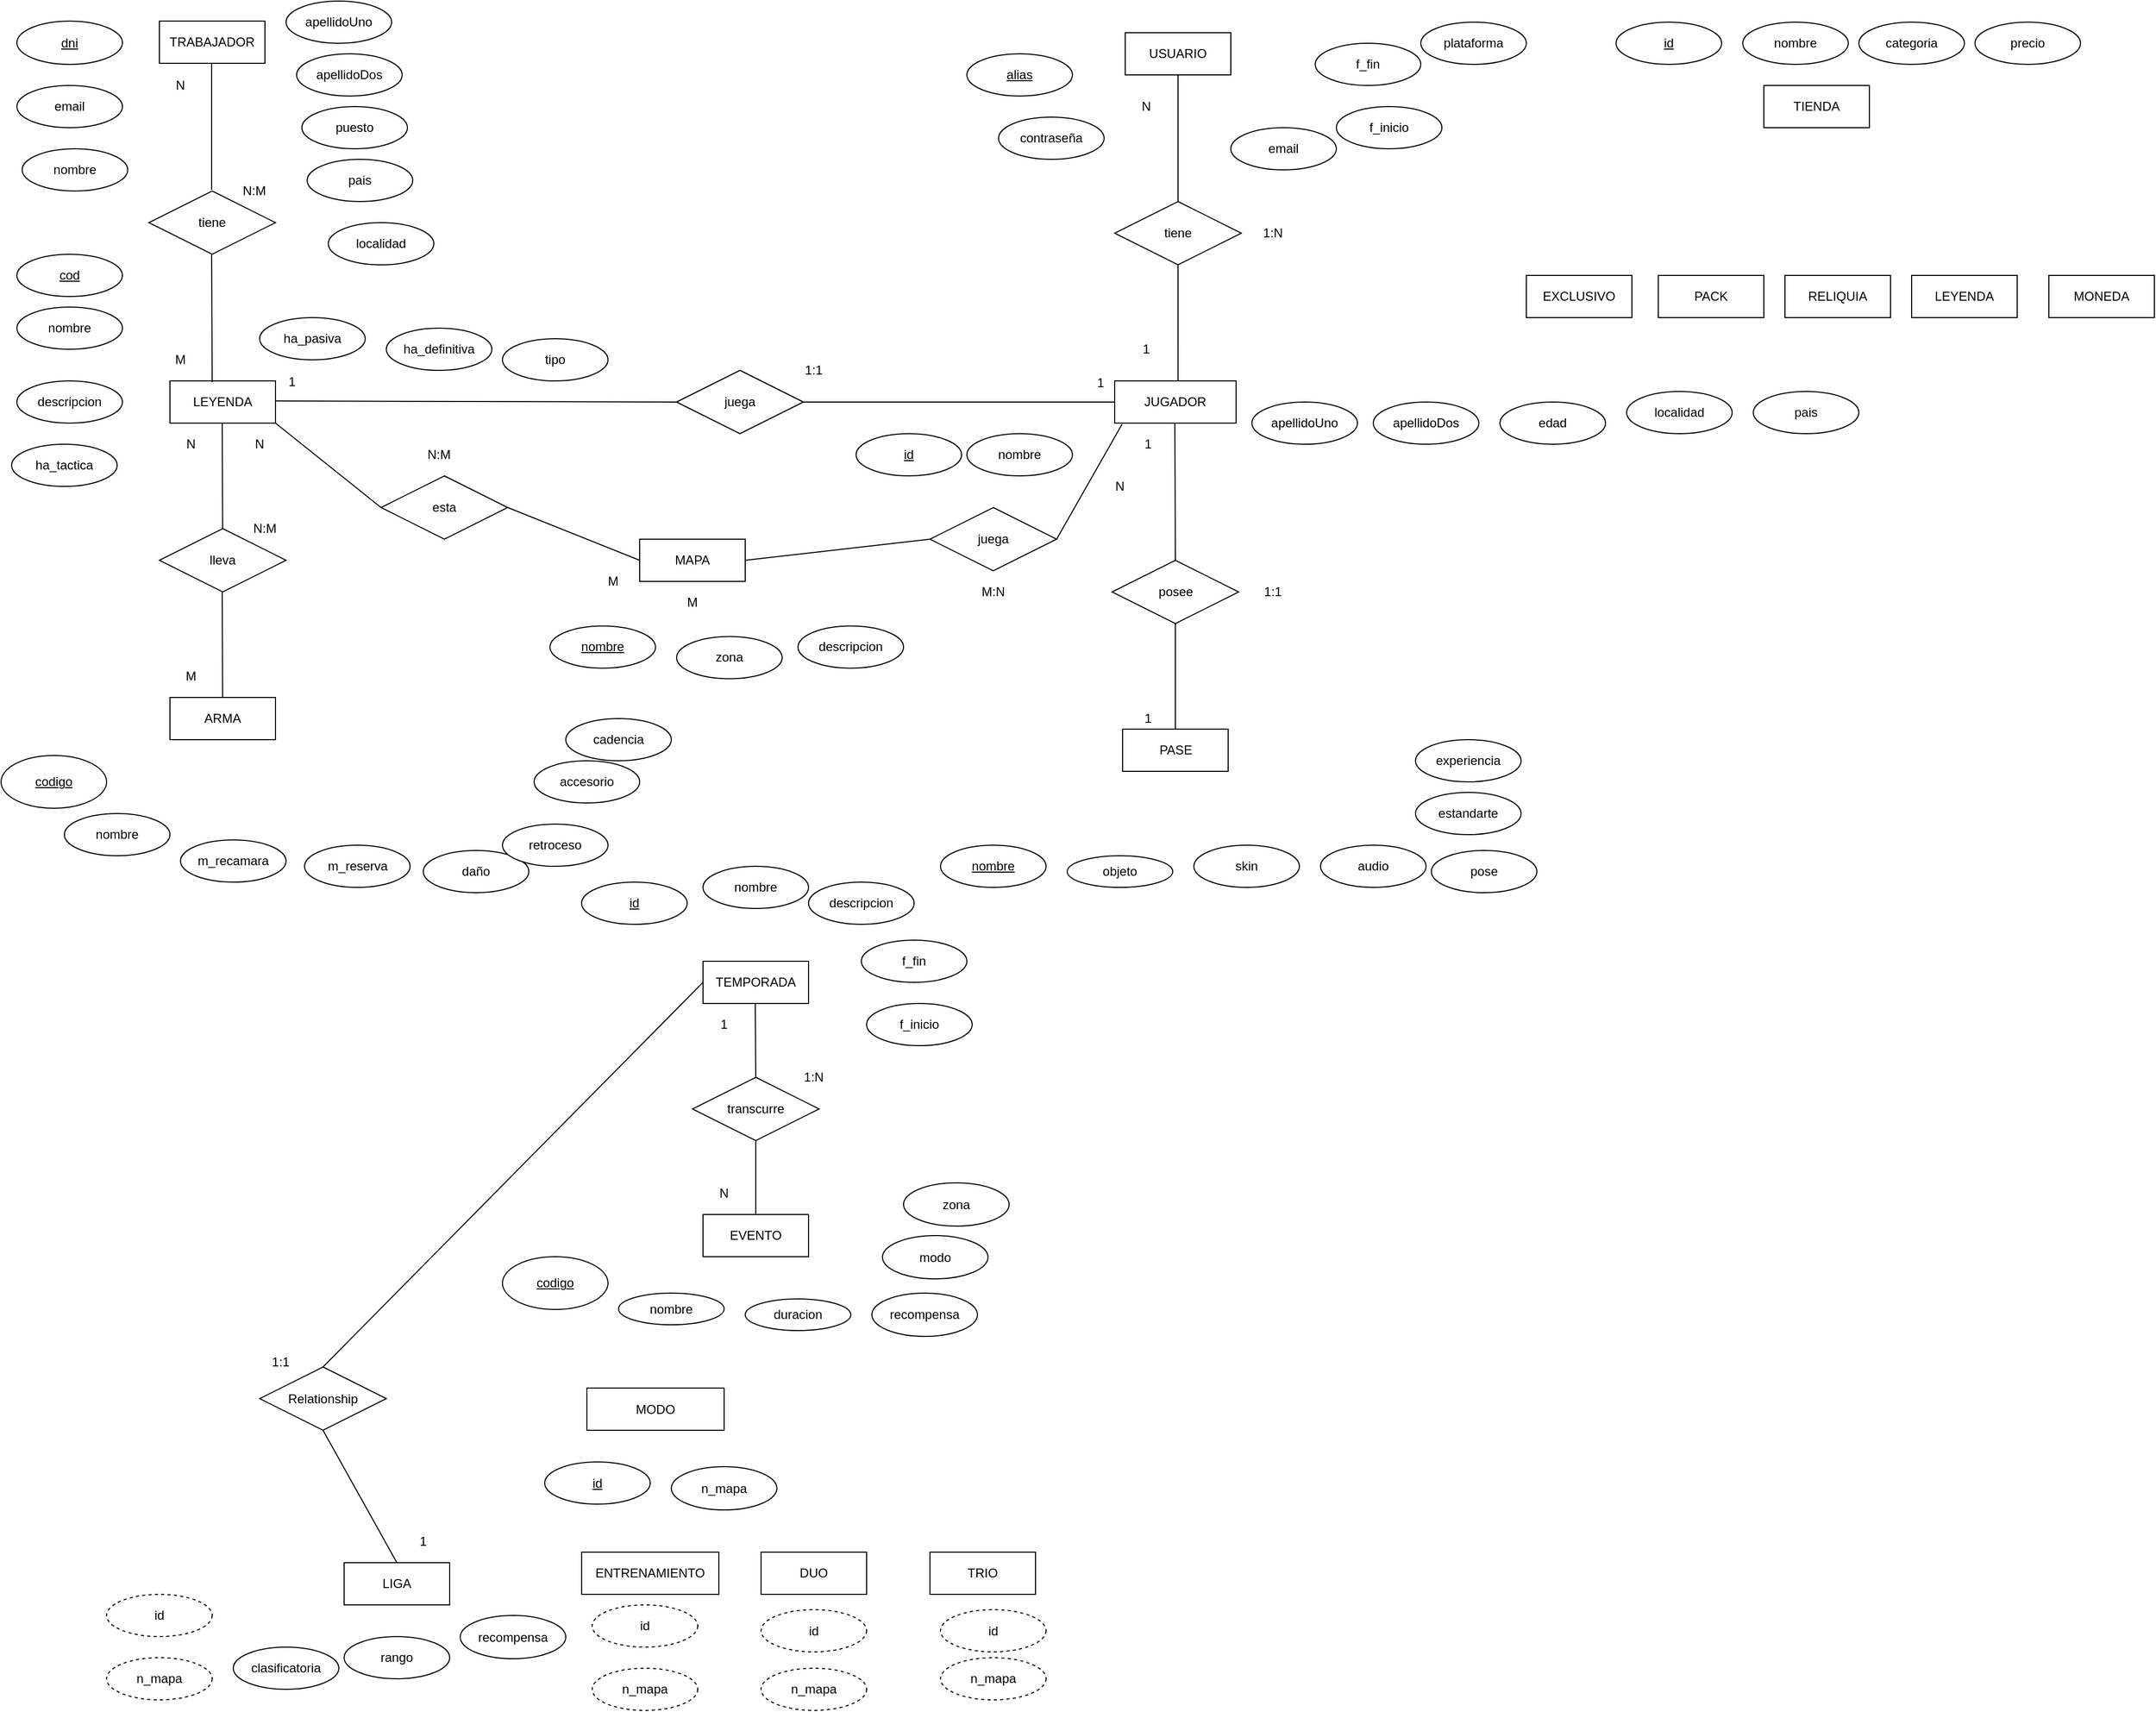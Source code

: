 <mxfile version="13.5.3" type="device"><diagram id="OpJ9rPGcbIPehEQFeCrA" name="Page-1"><mxGraphModel dx="868" dy="451" grid="1" gridSize="10" guides="1" tooltips="1" connect="1" arrows="1" fold="1" page="1" pageScale="1" pageWidth="2339" pageHeight="3300" math="0" shadow="0"><root><mxCell id="0"/><mxCell id="1" parent="0"/><mxCell id="3ivWLIvAnxg_gIfKYhiR-1" value="USUARIO" style="whiteSpace=wrap;html=1;align=center;" parent="1" vertex="1"><mxGeometry x="1085" y="40" width="100" height="40" as="geometry"/></mxCell><mxCell id="3ivWLIvAnxg_gIfKYhiR-7" value="TRABAJADOR" style="whiteSpace=wrap;html=1;align=center;" parent="1" vertex="1"><mxGeometry x="170" y="29" width="100" height="40" as="geometry"/></mxCell><mxCell id="3ivWLIvAnxg_gIfKYhiR-8" value="LEYENDA" style="whiteSpace=wrap;html=1;align=center;" parent="1" vertex="1"><mxGeometry x="180" y="370" width="100" height="40" as="geometry"/></mxCell><mxCell id="3ivWLIvAnxg_gIfKYhiR-9" value="MAPA" style="whiteSpace=wrap;html=1;align=center;" parent="1" vertex="1"><mxGeometry x="625" y="520" width="100" height="40" as="geometry"/></mxCell><mxCell id="3ivWLIvAnxg_gIfKYhiR-10" value="TEMPORADA" style="whiteSpace=wrap;html=1;align=center;" parent="1" vertex="1"><mxGeometry x="685" y="920" width="100" height="40" as="geometry"/></mxCell><mxCell id="3ivWLIvAnxg_gIfKYhiR-11" value="PASE" style="whiteSpace=wrap;html=1;align=center;" parent="1" vertex="1"><mxGeometry x="1082.5" y="700" width="100" height="40" as="geometry"/></mxCell><mxCell id="3ivWLIvAnxg_gIfKYhiR-12" value="LIGA" style="whiteSpace=wrap;html=1;align=center;" parent="1" vertex="1"><mxGeometry x="345" y="1490" width="100" height="40" as="geometry"/></mxCell><mxCell id="3ivWLIvAnxg_gIfKYhiR-13" value="ARMA" style="whiteSpace=wrap;html=1;align=center;" parent="1" vertex="1"><mxGeometry x="180" y="670" width="100" height="40" as="geometry"/></mxCell><mxCell id="3ivWLIvAnxg_gIfKYhiR-16" value="DUO" style="whiteSpace=wrap;html=1;align=center;" parent="1" vertex="1"><mxGeometry x="740" y="1480" width="100" height="40" as="geometry"/></mxCell><mxCell id="3ivWLIvAnxg_gIfKYhiR-17" value="TRIO" style="whiteSpace=wrap;html=1;align=center;" parent="1" vertex="1"><mxGeometry x="900" y="1480" width="100" height="40" as="geometry"/></mxCell><mxCell id="3ivWLIvAnxg_gIfKYhiR-18" value="ENTRENAMIENTO" style="whiteSpace=wrap;html=1;align=center;" parent="1" vertex="1"><mxGeometry x="570" y="1480" width="130" height="40" as="geometry"/></mxCell><mxCell id="3ivWLIvAnxg_gIfKYhiR-19" value="EVENTO" style="whiteSpace=wrap;html=1;align=center;" parent="1" vertex="1"><mxGeometry x="685" y="1160" width="100" height="40" as="geometry"/></mxCell><mxCell id="3ivWLIvAnxg_gIfKYhiR-22" value="apellidoUno" style="ellipse;whiteSpace=wrap;html=1;align=center;" parent="1" vertex="1"><mxGeometry x="1205" y="390" width="100" height="40" as="geometry"/></mxCell><mxCell id="3ivWLIvAnxg_gIfKYhiR-23" value="apellidoDos" style="ellipse;whiteSpace=wrap;html=1;align=center;" parent="1" vertex="1"><mxGeometry x="1320" y="390" width="100" height="40" as="geometry"/></mxCell><mxCell id="3ivWLIvAnxg_gIfKYhiR-24" value="nombre" style="ellipse;whiteSpace=wrap;html=1;align=center;" parent="1" vertex="1"><mxGeometry x="935" y="420" width="100" height="40" as="geometry"/></mxCell><mxCell id="3ivWLIvAnxg_gIfKYhiR-25" value="email" style="ellipse;whiteSpace=wrap;html=1;align=center;" parent="1" vertex="1"><mxGeometry x="1185" y="130" width="100" height="40" as="geometry"/></mxCell><mxCell id="3ivWLIvAnxg_gIfKYhiR-26" value="f_inicio" style="ellipse;whiteSpace=wrap;html=1;align=center;" parent="1" vertex="1"><mxGeometry x="1285" y="110" width="100" height="40" as="geometry"/></mxCell><mxCell id="3ivWLIvAnxg_gIfKYhiR-28" value="f_fin" style="ellipse;whiteSpace=wrap;html=1;align=center;" parent="1" vertex="1"><mxGeometry x="1265" y="50" width="100" height="40" as="geometry"/></mxCell><mxCell id="3ivWLIvAnxg_gIfKYhiR-29" value="contraseña" style="ellipse;whiteSpace=wrap;html=1;align=center;" parent="1" vertex="1"><mxGeometry x="965" y="120" width="100" height="40" as="geometry"/></mxCell><mxCell id="3ivWLIvAnxg_gIfKYhiR-31" value="JUGADOR" style="whiteSpace=wrap;html=1;align=center;" parent="1" vertex="1"><mxGeometry x="1075" y="370" width="115" height="40" as="geometry"/></mxCell><mxCell id="3ivWLIvAnxg_gIfKYhiR-32" value="plataforma" style="ellipse;whiteSpace=wrap;html=1;align=center;" parent="1" vertex="1"><mxGeometry x="1365" y="30" width="100" height="40" as="geometry"/></mxCell><mxCell id="3ivWLIvAnxg_gIfKYhiR-33" value="edad" style="ellipse;whiteSpace=wrap;html=1;align=center;" parent="1" vertex="1"><mxGeometry x="1440" y="390" width="100" height="40" as="geometry"/></mxCell><mxCell id="3ivWLIvAnxg_gIfKYhiR-36" value="id" style="ellipse;whiteSpace=wrap;html=1;align=center;fontStyle=4;" parent="1" vertex="1"><mxGeometry x="830" y="420" width="100" height="40" as="geometry"/></mxCell><mxCell id="3ivWLIvAnxg_gIfKYhiR-37" value="alias" style="ellipse;whiteSpace=wrap;html=1;align=center;fontStyle=4;" parent="1" vertex="1"><mxGeometry x="935" y="60" width="100" height="40" as="geometry"/></mxCell><mxCell id="3ivWLIvAnxg_gIfKYhiR-39" value="dni" style="ellipse;whiteSpace=wrap;html=1;align=center;fontStyle=4;" parent="1" vertex="1"><mxGeometry x="35" y="29" width="100" height="41" as="geometry"/></mxCell><mxCell id="3ivWLIvAnxg_gIfKYhiR-40" value="apellidoUno" style="ellipse;whiteSpace=wrap;html=1;align=center;" parent="1" vertex="1"><mxGeometry x="290" y="10" width="100" height="40" as="geometry"/></mxCell><mxCell id="3ivWLIvAnxg_gIfKYhiR-41" value="apellidoDos" style="ellipse;whiteSpace=wrap;html=1;align=center;" parent="1" vertex="1"><mxGeometry x="300" y="60" width="100" height="40" as="geometry"/></mxCell><mxCell id="3ivWLIvAnxg_gIfKYhiR-42" value="nombre" style="ellipse;whiteSpace=wrap;html=1;align=center;" parent="1" vertex="1"><mxGeometry x="40" y="150" width="100" height="40" as="geometry"/></mxCell><mxCell id="3ivWLIvAnxg_gIfKYhiR-44" value="email" style="ellipse;whiteSpace=wrap;html=1;align=center;" parent="1" vertex="1"><mxGeometry x="35" y="90" width="100" height="40" as="geometry"/></mxCell><mxCell id="3ivWLIvAnxg_gIfKYhiR-45" value="puesto" style="ellipse;whiteSpace=wrap;html=1;align=center;" parent="1" vertex="1"><mxGeometry x="305" y="110" width="100" height="40" as="geometry"/></mxCell><mxCell id="3ivWLIvAnxg_gIfKYhiR-46" value="pais" style="ellipse;whiteSpace=wrap;html=1;align=center;" parent="1" vertex="1"><mxGeometry x="310" y="160" width="100" height="40" as="geometry"/></mxCell><mxCell id="3ivWLIvAnxg_gIfKYhiR-47" value="localidad" style="ellipse;whiteSpace=wrap;html=1;align=center;" parent="1" vertex="1"><mxGeometry x="330" y="220" width="100" height="40" as="geometry"/></mxCell><mxCell id="3ivWLIvAnxg_gIfKYhiR-48" value="pais" style="ellipse;whiteSpace=wrap;html=1;align=center;" parent="1" vertex="1"><mxGeometry x="1680" y="380" width="100" height="40" as="geometry"/></mxCell><mxCell id="3ivWLIvAnxg_gIfKYhiR-49" value="localidad" style="ellipse;whiteSpace=wrap;html=1;align=center;" parent="1" vertex="1"><mxGeometry x="1560" y="380" width="100" height="40" as="geometry"/></mxCell><mxCell id="3ivWLIvAnxg_gIfKYhiR-50" value="nombre" style="ellipse;whiteSpace=wrap;html=1;align=center;" parent="1" vertex="1"><mxGeometry x="35" y="300" width="100" height="40" as="geometry"/></mxCell><mxCell id="3ivWLIvAnxg_gIfKYhiR-51" value="descripcion" style="ellipse;whiteSpace=wrap;html=1;align=center;" parent="1" vertex="1"><mxGeometry x="35" y="370" width="100" height="40" as="geometry"/></mxCell><mxCell id="3ivWLIvAnxg_gIfKYhiR-54" value="cod" style="ellipse;whiteSpace=wrap;html=1;align=center;fontStyle=4;" parent="1" vertex="1"><mxGeometry x="35" y="250" width="100" height="40" as="geometry"/></mxCell><mxCell id="3ivWLIvAnxg_gIfKYhiR-55" value="ha_tactica" style="ellipse;whiteSpace=wrap;html=1;align=center;" parent="1" vertex="1"><mxGeometry x="30" y="430" width="100" height="40" as="geometry"/></mxCell><mxCell id="3ivWLIvAnxg_gIfKYhiR-56" value="ha_pasiva" style="ellipse;whiteSpace=wrap;html=1;align=center;" parent="1" vertex="1"><mxGeometry x="265" y="310" width="100" height="40" as="geometry"/></mxCell><mxCell id="3ivWLIvAnxg_gIfKYhiR-57" value="ha_definitiva" style="ellipse;whiteSpace=wrap;html=1;align=center;" parent="1" vertex="1"><mxGeometry x="385" y="320" width="100" height="40" as="geometry"/></mxCell><mxCell id="3ivWLIvAnxg_gIfKYhiR-58" value="tipo" style="ellipse;whiteSpace=wrap;html=1;align=center;" parent="1" vertex="1"><mxGeometry x="495" y="330" width="100" height="40" as="geometry"/></mxCell><mxCell id="3ivWLIvAnxg_gIfKYhiR-59" value="id" style="ellipse;whiteSpace=wrap;html=1;align=center;fontStyle=4;" parent="1" vertex="1"><mxGeometry x="570" y="845" width="100" height="40" as="geometry"/></mxCell><mxCell id="3ivWLIvAnxg_gIfKYhiR-60" value="nombre" style="ellipse;whiteSpace=wrap;html=1;align=center;" parent="1" vertex="1"><mxGeometry x="685" y="830" width="100" height="40" as="geometry"/></mxCell><mxCell id="3ivWLIvAnxg_gIfKYhiR-61" value="f_inicio" style="ellipse;whiteSpace=wrap;html=1;align=center;" parent="1" vertex="1"><mxGeometry x="840" y="960" width="100" height="40" as="geometry"/></mxCell><mxCell id="3ivWLIvAnxg_gIfKYhiR-62" value="f_fin" style="ellipse;whiteSpace=wrap;html=1;align=center;" parent="1" vertex="1"><mxGeometry x="835" y="900" width="100" height="40" as="geometry"/></mxCell><mxCell id="3ivWLIvAnxg_gIfKYhiR-64" value="descripcion" style="ellipse;whiteSpace=wrap;html=1;align=center;" parent="1" vertex="1"><mxGeometry x="785" y="845" width="100" height="40" as="geometry"/></mxCell><mxCell id="3ivWLIvAnxg_gIfKYhiR-66" value="zona" style="ellipse;whiteSpace=wrap;html=1;align=center;" parent="1" vertex="1"><mxGeometry x="660" y="612.25" width="100" height="40" as="geometry"/></mxCell><mxCell id="3ivWLIvAnxg_gIfKYhiR-67" value="descripcion" style="ellipse;whiteSpace=wrap;html=1;align=center;" parent="1" vertex="1"><mxGeometry x="775" y="602.25" width="100" height="40" as="geometry"/></mxCell><mxCell id="3ivWLIvAnxg_gIfKYhiR-68" value="nombre" style="ellipse;whiteSpace=wrap;html=1;align=center;fontStyle=4;" parent="1" vertex="1"><mxGeometry x="540" y="602.25" width="100" height="40" as="geometry"/></mxCell><mxCell id="PjXVe1Uv_4ituTJSpdPU-1" value="nombre" style="ellipse;whiteSpace=wrap;html=1;align=center;fontStyle=4;" parent="1" vertex="1"><mxGeometry x="910" y="810" width="100" height="40" as="geometry"/></mxCell><mxCell id="PjXVe1Uv_4ituTJSpdPU-2" value="objeto" style="ellipse;whiteSpace=wrap;html=1;align=center;" parent="1" vertex="1"><mxGeometry x="1030" y="820" width="100" height="30" as="geometry"/></mxCell><mxCell id="PjXVe1Uv_4ituTJSpdPU-3" value="skin" style="ellipse;whiteSpace=wrap;html=1;align=center;" parent="1" vertex="1"><mxGeometry x="1150" y="810" width="100" height="40" as="geometry"/></mxCell><mxCell id="PjXVe1Uv_4ituTJSpdPU-4" value="audio" style="ellipse;whiteSpace=wrap;html=1;align=center;" parent="1" vertex="1"><mxGeometry x="1270" y="810" width="100" height="40" as="geometry"/></mxCell><mxCell id="PjXVe1Uv_4ituTJSpdPU-5" value="pose" style="ellipse;whiteSpace=wrap;html=1;align=center;" parent="1" vertex="1"><mxGeometry x="1375" y="815" width="100" height="40" as="geometry"/></mxCell><mxCell id="PjXVe1Uv_4ituTJSpdPU-6" value="estandarte" style="ellipse;whiteSpace=wrap;html=1;align=center;" parent="1" vertex="1"><mxGeometry x="1360" y="760" width="100" height="40" as="geometry"/></mxCell><mxCell id="PjXVe1Uv_4ituTJSpdPU-7" value="experiencia" style="ellipse;whiteSpace=wrap;html=1;align=center;" parent="1" vertex="1"><mxGeometry x="1360" y="710" width="100" height="40" as="geometry"/></mxCell><mxCell id="PjXVe1Uv_4ituTJSpdPU-9" value="rango" style="ellipse;whiteSpace=wrap;html=1;align=center;" parent="1" vertex="1"><mxGeometry x="345" y="1560" width="100" height="40" as="geometry"/></mxCell><mxCell id="PjXVe1Uv_4ituTJSpdPU-14" value="recompensa" style="ellipse;whiteSpace=wrap;html=1;align=center;" parent="1" vertex="1"><mxGeometry x="455" y="1540" width="100" height="41" as="geometry"/></mxCell><mxCell id="PjXVe1Uv_4ituTJSpdPU-21" value="nombre" style="ellipse;whiteSpace=wrap;html=1;align=center;" parent="1" vertex="1"><mxGeometry x="80" y="780" width="100" height="40" as="geometry"/></mxCell><mxCell id="PjXVe1Uv_4ituTJSpdPU-22" value="m_recamara" style="ellipse;whiteSpace=wrap;html=1;align=center;" parent="1" vertex="1"><mxGeometry x="190" y="805" width="100" height="40" as="geometry"/></mxCell><mxCell id="PjXVe1Uv_4ituTJSpdPU-23" value="m_reserva" style="ellipse;whiteSpace=wrap;html=1;align=center;" parent="1" vertex="1"><mxGeometry x="307.5" y="810" width="100" height="40" as="geometry"/></mxCell><mxCell id="PjXVe1Uv_4ituTJSpdPU-24" value="daño" style="ellipse;whiteSpace=wrap;html=1;align=center;" parent="1" vertex="1"><mxGeometry x="420" y="815" width="100" height="40" as="geometry"/></mxCell><mxCell id="PjXVe1Uv_4ituTJSpdPU-25" value="retroceso" style="ellipse;whiteSpace=wrap;html=1;align=center;" parent="1" vertex="1"><mxGeometry x="495" y="790" width="100" height="40" as="geometry"/></mxCell><mxCell id="PjXVe1Uv_4ituTJSpdPU-26" value="accesorio" style="ellipse;whiteSpace=wrap;html=1;align=center;" parent="1" vertex="1"><mxGeometry x="525" y="730" width="100" height="40" as="geometry"/></mxCell><mxCell id="PjXVe1Uv_4ituTJSpdPU-27" value="codigo" style="ellipse;whiteSpace=wrap;html=1;align=center;fontStyle=4;" parent="1" vertex="1"><mxGeometry x="20" y="725" width="100" height="50" as="geometry"/></mxCell><mxCell id="PjXVe1Uv_4ituTJSpdPU-28" value="cadencia" style="ellipse;whiteSpace=wrap;html=1;align=center;" parent="1" vertex="1"><mxGeometry x="555" y="690" width="100" height="40" as="geometry"/></mxCell><mxCell id="PjXVe1Uv_4ituTJSpdPU-29" value="duracion" style="ellipse;whiteSpace=wrap;html=1;align=center;" parent="1" vertex="1"><mxGeometry x="725" y="1240" width="100" height="30" as="geometry"/></mxCell><mxCell id="PjXVe1Uv_4ituTJSpdPU-31" value="nombre" style="ellipse;whiteSpace=wrap;html=1;align=center;" parent="1" vertex="1"><mxGeometry x="605" y="1234.5" width="100" height="30" as="geometry"/></mxCell><mxCell id="PjXVe1Uv_4ituTJSpdPU-32" value="recompensa" style="ellipse;whiteSpace=wrap;html=1;align=center;" parent="1" vertex="1"><mxGeometry x="845" y="1234.5" width="100" height="41" as="geometry"/></mxCell><mxCell id="PjXVe1Uv_4ituTJSpdPU-33" value="modo" style="ellipse;whiteSpace=wrap;html=1;align=center;" parent="1" vertex="1"><mxGeometry x="855" y="1180" width="100" height="41" as="geometry"/></mxCell><mxCell id="PjXVe1Uv_4ituTJSpdPU-34" value="zona" style="ellipse;whiteSpace=wrap;html=1;align=center;" parent="1" vertex="1"><mxGeometry x="875" y="1130" width="100" height="41" as="geometry"/></mxCell><mxCell id="PjXVe1Uv_4ituTJSpdPU-35" value="codigo" style="ellipse;whiteSpace=wrap;html=1;align=center;fontStyle=4;" parent="1" vertex="1"><mxGeometry x="495" y="1200" width="100" height="50" as="geometry"/></mxCell><mxCell id="PjXVe1Uv_4ituTJSpdPU-36" value="n_mapa" style="ellipse;whiteSpace=wrap;html=1;align=center;" parent="1" vertex="1"><mxGeometry x="655" y="1399" width="100" height="41" as="geometry"/></mxCell><mxCell id="PjXVe1Uv_4ituTJSpdPU-40" value="MODO" style="whiteSpace=wrap;html=1;align=center;" parent="1" vertex="1"><mxGeometry x="575" y="1324.5" width="130" height="40" as="geometry"/></mxCell><mxCell id="PjXVe1Uv_4ituTJSpdPU-42" value="id" style="ellipse;whiteSpace=wrap;html=1;align=center;fontStyle=4;" parent="1" vertex="1"><mxGeometry x="535" y="1394.5" width="100" height="40" as="geometry"/></mxCell><mxCell id="PjXVe1Uv_4ituTJSpdPU-43" value="n_mapa" style="ellipse;whiteSpace=wrap;html=1;align=center;dashed=1;" parent="1" vertex="1"><mxGeometry x="580" y="1590" width="100" height="40" as="geometry"/></mxCell><mxCell id="PjXVe1Uv_4ituTJSpdPU-44" value="n_mapa" style="ellipse;whiteSpace=wrap;html=1;align=center;dashed=1;" parent="1" vertex="1"><mxGeometry x="910" y="1580" width="100" height="40" as="geometry"/></mxCell><mxCell id="PjXVe1Uv_4ituTJSpdPU-45" value="n_mapa" style="ellipse;whiteSpace=wrap;html=1;align=center;dashed=1;" parent="1" vertex="1"><mxGeometry x="740" y="1590" width="100" height="40" as="geometry"/></mxCell><mxCell id="PjXVe1Uv_4ituTJSpdPU-46" value="tiene" style="shape=rhombus;perimeter=rhombusPerimeter;whiteSpace=wrap;html=1;align=center;" parent="1" vertex="1"><mxGeometry x="1075" y="200" width="120" height="60" as="geometry"/></mxCell><mxCell id="PjXVe1Uv_4ituTJSpdPU-51" value="" style="endArrow=none;html=1;rounded=0;entryX=0.5;entryY=1;entryDx=0;entryDy=0;exitX=0.5;exitY=0;exitDx=0;exitDy=0;" parent="1" source="PjXVe1Uv_4ituTJSpdPU-46" target="3ivWLIvAnxg_gIfKYhiR-1" edge="1"><mxGeometry relative="1" as="geometry"><mxPoint x="965" y="240" as="sourcePoint"/><mxPoint x="1125" y="240" as="targetPoint"/></mxGeometry></mxCell><mxCell id="PjXVe1Uv_4ituTJSpdPU-53" value="N" style="text;html=1;strokeColor=none;fillColor=none;align=center;verticalAlign=middle;whiteSpace=wrap;rounded=0;" parent="1" vertex="1"><mxGeometry x="1085" y="100" width="40" height="20" as="geometry"/></mxCell><mxCell id="PjXVe1Uv_4ituTJSpdPU-55" value="1" style="text;html=1;strokeColor=none;fillColor=none;align=center;verticalAlign=middle;whiteSpace=wrap;rounded=0;" parent="1" vertex="1"><mxGeometry x="1085" y="330" width="40" height="20" as="geometry"/></mxCell><mxCell id="PjXVe1Uv_4ituTJSpdPU-57" value="" style="endArrow=none;html=1;rounded=0;entryX=0.5;entryY=1;entryDx=0;entryDy=0;exitX=0.522;exitY=0;exitDx=0;exitDy=0;exitPerimeter=0;" parent="1" source="3ivWLIvAnxg_gIfKYhiR-31" edge="1"><mxGeometry relative="1" as="geometry"><mxPoint x="1135" y="360" as="sourcePoint"/><mxPoint x="1135" y="260" as="targetPoint"/></mxGeometry></mxCell><mxCell id="PjXVe1Uv_4ituTJSpdPU-58" value="1:N" style="text;html=1;strokeColor=none;fillColor=none;align=center;verticalAlign=middle;whiteSpace=wrap;rounded=0;" parent="1" vertex="1"><mxGeometry x="1205" y="220" width="40" height="20" as="geometry"/></mxCell><mxCell id="PjXVe1Uv_4ituTJSpdPU-60" value="juega" style="shape=rhombus;perimeter=rhombusPerimeter;whiteSpace=wrap;html=1;align=center;" parent="1" vertex="1"><mxGeometry x="660" y="360" width="120" height="60" as="geometry"/></mxCell><mxCell id="PjXVe1Uv_4ituTJSpdPU-61" value="1:1" style="text;html=1;strokeColor=none;fillColor=none;align=center;verticalAlign=middle;whiteSpace=wrap;rounded=0;" parent="1" vertex="1"><mxGeometry x="770" y="350" width="40" height="20" as="geometry"/></mxCell><mxCell id="PjXVe1Uv_4ituTJSpdPU-62" value="" style="endArrow=none;html=1;rounded=0;entryX=0;entryY=0.5;entryDx=0;entryDy=0;exitX=1;exitY=0.5;exitDx=0;exitDy=0;" parent="1" source="PjXVe1Uv_4ituTJSpdPU-60" target="3ivWLIvAnxg_gIfKYhiR-31" edge="1"><mxGeometry relative="1" as="geometry"><mxPoint x="780" y="379.5" as="sourcePoint"/><mxPoint x="940" y="379.5" as="targetPoint"/></mxGeometry></mxCell><mxCell id="PjXVe1Uv_4ituTJSpdPU-63" value="1" style="resizable=0;html=1;align=right;verticalAlign=bottom;" parent="PjXVe1Uv_4ituTJSpdPU-62" connectable="0" vertex="1"><mxGeometry x="1" relative="1" as="geometry"><mxPoint x="-10" y="-10" as="offset"/></mxGeometry></mxCell><mxCell id="PjXVe1Uv_4ituTJSpdPU-64" value="" style="endArrow=none;html=1;rounded=0;entryX=0;entryY=0.5;entryDx=0;entryDy=0;" parent="1" target="PjXVe1Uv_4ituTJSpdPU-60" edge="1"><mxGeometry relative="1" as="geometry"><mxPoint x="280" y="389" as="sourcePoint"/><mxPoint x="585" y="389.5" as="targetPoint"/></mxGeometry></mxCell><mxCell id="PjXVe1Uv_4ituTJSpdPU-65" value="1" style="resizable=0;html=1;align=right;verticalAlign=bottom;" parent="PjXVe1Uv_4ituTJSpdPU-64" connectable="0" vertex="1"><mxGeometry x="1" relative="1" as="geometry"><mxPoint x="-360" y="-10" as="offset"/></mxGeometry></mxCell><mxCell id="PjXVe1Uv_4ituTJSpdPU-67" value="juega" style="shape=rhombus;perimeter=rhombusPerimeter;whiteSpace=wrap;html=1;align=center;" parent="1" vertex="1"><mxGeometry x="660" y="360" width="120" height="60" as="geometry"/></mxCell><mxCell id="PjXVe1Uv_4ituTJSpdPU-69" value="" style="endArrow=none;html=1;rounded=0;entryX=0.5;entryY=1;entryDx=0;entryDy=0;exitX=0.4;exitY=0.025;exitDx=0;exitDy=0;exitPerimeter=0;" parent="1" source="3ivWLIvAnxg_gIfKYhiR-8" edge="1"><mxGeometry relative="1" as="geometry"><mxPoint x="220" y="340" as="sourcePoint"/><mxPoint x="219.5" y="250" as="targetPoint"/></mxGeometry></mxCell><mxCell id="PjXVe1Uv_4ituTJSpdPU-70" value="" style="endArrow=none;html=1;rounded=0;entryX=0.5;entryY=1;entryDx=0;entryDy=0;exitX=0.5;exitY=0;exitDx=0;exitDy=0;" parent="1" edge="1"><mxGeometry relative="1" as="geometry"><mxPoint x="219.5" y="189" as="sourcePoint"/><mxPoint x="219.5" y="69" as="targetPoint"/></mxGeometry></mxCell><mxCell id="PjXVe1Uv_4ituTJSpdPU-72" value="tiene" style="shape=rhombus;perimeter=rhombusPerimeter;whiteSpace=wrap;html=1;align=center;" parent="1" vertex="1"><mxGeometry x="160" y="190" width="120" height="60" as="geometry"/></mxCell><mxCell id="PjXVe1Uv_4ituTJSpdPU-73" value="N:M" style="text;html=1;strokeColor=none;fillColor=none;align=center;verticalAlign=middle;whiteSpace=wrap;rounded=0;" parent="1" vertex="1"><mxGeometry x="240" y="180" width="40" height="20" as="geometry"/></mxCell><mxCell id="PjXVe1Uv_4ituTJSpdPU-74" value="N" style="text;html=1;strokeColor=none;fillColor=none;align=center;verticalAlign=middle;whiteSpace=wrap;rounded=0;" parent="1" vertex="1"><mxGeometry x="170" y="80" width="40" height="20" as="geometry"/></mxCell><mxCell id="PjXVe1Uv_4ituTJSpdPU-75" value="M" style="text;html=1;strokeColor=none;fillColor=none;align=center;verticalAlign=middle;whiteSpace=wrap;rounded=0;" parent="1" vertex="1"><mxGeometry x="170" y="340" width="40" height="20" as="geometry"/></mxCell><mxCell id="PjXVe1Uv_4ituTJSpdPU-79" value="id" style="ellipse;whiteSpace=wrap;html=1;align=center;dashed=1;" parent="1" vertex="1"><mxGeometry x="580" y="1530" width="100" height="40" as="geometry"/></mxCell><mxCell id="PjXVe1Uv_4ituTJSpdPU-80" value="id" style="ellipse;whiteSpace=wrap;html=1;align=center;dashed=1;" parent="1" vertex="1"><mxGeometry x="740" y="1534.5" width="100" height="40" as="geometry"/></mxCell><mxCell id="PjXVe1Uv_4ituTJSpdPU-81" value="id" style="ellipse;whiteSpace=wrap;html=1;align=center;dashed=1;" parent="1" vertex="1"><mxGeometry x="910" y="1534.5" width="100" height="40" as="geometry"/></mxCell><mxCell id="PjXVe1Uv_4ituTJSpdPU-82" value="posee" style="shape=rhombus;perimeter=rhombusPerimeter;whiteSpace=wrap;html=1;align=center;" parent="1" vertex="1"><mxGeometry x="1072.5" y="540" width="120" height="60" as="geometry"/></mxCell><mxCell id="PjXVe1Uv_4ituTJSpdPU-83" value="" style="endArrow=none;html=1;rounded=0;exitX=0.5;exitY=0;exitDx=0;exitDy=0;entryX=0.5;entryY=1;entryDx=0;entryDy=0;" parent="1" source="3ivWLIvAnxg_gIfKYhiR-11" target="PjXVe1Uv_4ituTJSpdPU-82" edge="1"><mxGeometry relative="1" as="geometry"><mxPoint x="1129" y="740" as="sourcePoint"/><mxPoint x="1129" y="600" as="targetPoint"/></mxGeometry></mxCell><mxCell id="PjXVe1Uv_4ituTJSpdPU-85" value="" style="endArrow=none;html=1;rounded=0;exitX=0.5;exitY=0;exitDx=0;exitDy=0;" parent="1" source="PjXVe1Uv_4ituTJSpdPU-82" edge="1"><mxGeometry relative="1" as="geometry"><mxPoint x="1133" y="520" as="sourcePoint"/><mxPoint x="1132" y="410" as="targetPoint"/></mxGeometry></mxCell><mxCell id="PjXVe1Uv_4ituTJSpdPU-86" value="1:1" style="text;html=1;strokeColor=none;fillColor=none;align=center;verticalAlign=middle;whiteSpace=wrap;rounded=0;" parent="1" vertex="1"><mxGeometry x="1205" y="560" width="40" height="20" as="geometry"/></mxCell><mxCell id="PjXVe1Uv_4ituTJSpdPU-88" value="1" style="resizable=0;html=1;align=right;verticalAlign=bottom;" parent="1" connectable="0" vertex="1"><mxGeometry x="1065" y="360" as="geometry"><mxPoint x="45" y="78" as="offset"/></mxGeometry></mxCell><mxCell id="PjXVe1Uv_4ituTJSpdPU-89" value="1" style="resizable=0;html=1;align=right;verticalAlign=bottom;" parent="1" connectable="0" vertex="1"><mxGeometry x="1065" y="620" as="geometry"><mxPoint x="45" y="78" as="offset"/></mxGeometry></mxCell><mxCell id="_RUE8CeRTio3EogM7BUZ-1" value="lleva" style="shape=rhombus;perimeter=rhombusPerimeter;whiteSpace=wrap;html=1;align=center;" parent="1" vertex="1"><mxGeometry x="170" y="510" width="120" height="60" as="geometry"/></mxCell><mxCell id="_RUE8CeRTio3EogM7BUZ-2" value="" style="endArrow=none;html=1;rounded=0;entryX=0.5;entryY=1;entryDx=0;entryDy=0;" parent="1" source="_RUE8CeRTio3EogM7BUZ-1" edge="1"><mxGeometry relative="1" as="geometry"><mxPoint x="230" y="480" as="sourcePoint"/><mxPoint x="229.5" y="410" as="targetPoint"/></mxGeometry></mxCell><mxCell id="_RUE8CeRTio3EogM7BUZ-3" value="" style="endArrow=none;html=1;rounded=0;entryX=0.5;entryY=1;entryDx=0;entryDy=0;" parent="1" edge="1"><mxGeometry relative="1" as="geometry"><mxPoint x="229.885" y="670.058" as="sourcePoint"/><mxPoint x="229.5" y="570" as="targetPoint"/></mxGeometry></mxCell><mxCell id="_RUE8CeRTio3EogM7BUZ-4" value="N" style="text;html=1;strokeColor=none;fillColor=none;align=center;verticalAlign=middle;whiteSpace=wrap;rounded=0;" parent="1" vertex="1"><mxGeometry x="180" y="420" width="40" height="20" as="geometry"/></mxCell><mxCell id="_RUE8CeRTio3EogM7BUZ-5" value="M" style="text;html=1;strokeColor=none;fillColor=none;align=center;verticalAlign=middle;whiteSpace=wrap;rounded=0;" parent="1" vertex="1"><mxGeometry x="180" y="640" width="40" height="20" as="geometry"/></mxCell><mxCell id="_RUE8CeRTio3EogM7BUZ-6" value="N:M" style="text;html=1;strokeColor=none;fillColor=none;align=center;verticalAlign=middle;whiteSpace=wrap;rounded=0;" parent="1" vertex="1"><mxGeometry x="250" y="500" width="40" height="20" as="geometry"/></mxCell><mxCell id="_RUE8CeRTio3EogM7BUZ-7" value="transcurre" style="shape=rhombus;perimeter=rhombusPerimeter;whiteSpace=wrap;html=1;align=center;" parent="1" vertex="1"><mxGeometry x="675" y="1030" width="120" height="60" as="geometry"/></mxCell><mxCell id="_RUE8CeRTio3EogM7BUZ-8" value="" style="endArrow=none;html=1;rounded=0;entryX=0.5;entryY=1;entryDx=0;entryDy=0;exitX=0.5;exitY=0;exitDx=0;exitDy=0;" parent="1" source="_RUE8CeRTio3EogM7BUZ-7" edge="1"><mxGeometry relative="1" as="geometry"><mxPoint x="735" y="1030" as="sourcePoint"/><mxPoint x="734.5" y="960.5" as="targetPoint"/></mxGeometry></mxCell><mxCell id="_RUE8CeRTio3EogM7BUZ-10" value="" style="endArrow=none;html=1;rounded=0;entryX=0.5;entryY=1;entryDx=0;entryDy=0;exitX=0.5;exitY=0;exitDx=0;exitDy=0;" parent="1" target="_RUE8CeRTio3EogM7BUZ-7" edge="1"><mxGeometry relative="1" as="geometry"><mxPoint x="735" y="1160" as="sourcePoint"/><mxPoint x="734.5" y="1100.5" as="targetPoint"/></mxGeometry></mxCell><mxCell id="_RUE8CeRTio3EogM7BUZ-11" value="1" style="text;html=1;strokeColor=none;fillColor=none;align=center;verticalAlign=middle;whiteSpace=wrap;rounded=0;" parent="1" vertex="1"><mxGeometry x="685" y="970" width="40" height="20" as="geometry"/></mxCell><mxCell id="_RUE8CeRTio3EogM7BUZ-12" value="N" style="text;html=1;strokeColor=none;fillColor=none;align=center;verticalAlign=middle;whiteSpace=wrap;rounded=0;" parent="1" vertex="1"><mxGeometry x="685" y="1130" width="40" height="20" as="geometry"/></mxCell><mxCell id="_RUE8CeRTio3EogM7BUZ-13" value="1:N" style="text;html=1;strokeColor=none;fillColor=none;align=center;verticalAlign=middle;whiteSpace=wrap;rounded=0;" parent="1" vertex="1"><mxGeometry x="770" y="1020" width="40" height="20" as="geometry"/></mxCell><mxCell id="_RUE8CeRTio3EogM7BUZ-15" value="juega" style="shape=rhombus;perimeter=rhombusPerimeter;whiteSpace=wrap;html=1;align=center;" parent="1" vertex="1"><mxGeometry x="900" y="490" width="120" height="60" as="geometry"/></mxCell><mxCell id="_RUE8CeRTio3EogM7BUZ-18" value="" style="endArrow=none;html=1;rounded=0;exitX=1;exitY=0.5;exitDx=0;exitDy=0;entryX=0;entryY=0.5;entryDx=0;entryDy=0;" parent="1" source="3ivWLIvAnxg_gIfKYhiR-9" target="_RUE8CeRTio3EogM7BUZ-15" edge="1"><mxGeometry relative="1" as="geometry"><mxPoint x="750" y="540" as="sourcePoint"/><mxPoint x="820" y="541" as="targetPoint"/></mxGeometry></mxCell><mxCell id="_RUE8CeRTio3EogM7BUZ-20" value="" style="endArrow=none;html=1;rounded=0;entryX=0.061;entryY=1.025;entryDx=0;entryDy=0;exitX=1;exitY=0.5;exitDx=0;exitDy=0;entryPerimeter=0;" parent="1" source="_RUE8CeRTio3EogM7BUZ-15" target="3ivWLIvAnxg_gIfKYhiR-31" edge="1"><mxGeometry relative="1" as="geometry"><mxPoint x="1010" y="520" as="sourcePoint"/><mxPoint x="1111.25" y="502.25" as="targetPoint"/></mxGeometry></mxCell><mxCell id="_RUE8CeRTio3EogM7BUZ-21" value="N" style="text;html=1;strokeColor=none;fillColor=none;align=center;verticalAlign=middle;whiteSpace=wrap;rounded=0;" parent="1" vertex="1"><mxGeometry x="1060" y="460" width="40" height="20" as="geometry"/></mxCell><mxCell id="_RUE8CeRTio3EogM7BUZ-22" value="M" style="text;html=1;strokeColor=none;fillColor=none;align=center;verticalAlign=middle;whiteSpace=wrap;rounded=0;" parent="1" vertex="1"><mxGeometry x="655" y="570" width="40" height="20" as="geometry"/></mxCell><mxCell id="_RUE8CeRTio3EogM7BUZ-24" value="esta" style="shape=rhombus;perimeter=rhombusPerimeter;whiteSpace=wrap;html=1;align=center;" parent="1" vertex="1"><mxGeometry x="380" y="460" width="120" height="60" as="geometry"/></mxCell><mxCell id="_RUE8CeRTio3EogM7BUZ-25" value="" style="endArrow=none;html=1;rounded=0;exitX=1;exitY=1;exitDx=0;exitDy=0;entryX=0;entryY=0.5;entryDx=0;entryDy=0;" parent="1" source="3ivWLIvAnxg_gIfKYhiR-8" target="_RUE8CeRTio3EogM7BUZ-24" edge="1"><mxGeometry relative="1" as="geometry"><mxPoint x="280" y="450" as="sourcePoint"/><mxPoint x="455" y="430" as="targetPoint"/></mxGeometry></mxCell><mxCell id="_RUE8CeRTio3EogM7BUZ-26" value="" style="endArrow=none;html=1;rounded=0;entryX=0;entryY=0.5;entryDx=0;entryDy=0;" parent="1" target="3ivWLIvAnxg_gIfKYhiR-9" edge="1"><mxGeometry relative="1" as="geometry"><mxPoint x="500" y="490" as="sourcePoint"/><mxPoint x="600" y="480" as="targetPoint"/></mxGeometry></mxCell><mxCell id="_RUE8CeRTio3EogM7BUZ-27" value="M:N" style="text;html=1;strokeColor=none;fillColor=none;align=center;verticalAlign=middle;whiteSpace=wrap;rounded=0;" parent="1" vertex="1"><mxGeometry x="940" y="560" width="40" height="20" as="geometry"/></mxCell><mxCell id="_RUE8CeRTio3EogM7BUZ-28" value="M" style="text;html=1;strokeColor=none;fillColor=none;align=center;verticalAlign=middle;whiteSpace=wrap;rounded=0;" parent="1" vertex="1"><mxGeometry x="580" y="550" width="40" height="20" as="geometry"/></mxCell><mxCell id="_RUE8CeRTio3EogM7BUZ-29" value="N" style="text;html=1;strokeColor=none;fillColor=none;align=center;verticalAlign=middle;whiteSpace=wrap;rounded=0;" parent="1" vertex="1"><mxGeometry x="245" y="420" width="40" height="20" as="geometry"/></mxCell><mxCell id="_RUE8CeRTio3EogM7BUZ-30" value="N:M" style="text;html=1;strokeColor=none;fillColor=none;align=center;verticalAlign=middle;whiteSpace=wrap;rounded=0;" parent="1" vertex="1"><mxGeometry x="415" y="430" width="40" height="20" as="geometry"/></mxCell><mxCell id="ec6OSTlm9SBcLSYi0SMa-1" value="n_mapa" style="ellipse;whiteSpace=wrap;html=1;align=center;dashed=1;" vertex="1" parent="1"><mxGeometry x="120" y="1580" width="100" height="40" as="geometry"/></mxCell><mxCell id="ec6OSTlm9SBcLSYi0SMa-2" value="id" style="ellipse;whiteSpace=wrap;html=1;align=center;dashed=1;" vertex="1" parent="1"><mxGeometry x="120" y="1520" width="100" height="40" as="geometry"/></mxCell><mxCell id="ec6OSTlm9SBcLSYi0SMa-3" value="clasificatoria" style="ellipse;whiteSpace=wrap;html=1;align=center;" vertex="1" parent="1"><mxGeometry x="240" y="1570" width="100" height="40" as="geometry"/></mxCell><mxCell id="ec6OSTlm9SBcLSYi0SMa-5" value="Relationship" style="shape=rhombus;perimeter=rhombusPerimeter;whiteSpace=wrap;html=1;align=center;" vertex="1" parent="1"><mxGeometry x="265" y="1304.5" width="120" height="60" as="geometry"/></mxCell><mxCell id="ec6OSTlm9SBcLSYi0SMa-6" value="" style="endArrow=none;html=1;rounded=0;exitX=0.5;exitY=0;exitDx=0;exitDy=0;entryX=0;entryY=0.5;entryDx=0;entryDy=0;" edge="1" parent="1" source="ec6OSTlm9SBcLSYi0SMa-5" target="3ivWLIvAnxg_gIfKYhiR-10"><mxGeometry relative="1" as="geometry"><mxPoint x="324.5" y="1270" as="sourcePoint"/><mxPoint x="480" y="1050" as="targetPoint"/></mxGeometry></mxCell><mxCell id="ec6OSTlm9SBcLSYi0SMa-7" value="" style="endArrow=none;html=1;rounded=0;entryX=0.5;entryY=1;entryDx=0;entryDy=0;exitX=0.5;exitY=0;exitDx=0;exitDy=0;" edge="1" parent="1" source="3ivWLIvAnxg_gIfKYhiR-12" target="ec6OSTlm9SBcLSYi0SMa-5"><mxGeometry relative="1" as="geometry"><mxPoint x="390" y="1465.5" as="sourcePoint"/><mxPoint x="365" y="1380" as="targetPoint"/></mxGeometry></mxCell><mxCell id="ec6OSTlm9SBcLSYi0SMa-8" value="1:1" style="text;html=1;strokeColor=none;fillColor=none;align=center;verticalAlign=middle;whiteSpace=wrap;rounded=0;" vertex="1" parent="1"><mxGeometry x="265" y="1290" width="40" height="20" as="geometry"/></mxCell><mxCell id="ec6OSTlm9SBcLSYi0SMa-9" value="1" style="text;html=1;strokeColor=none;fillColor=none;align=center;verticalAlign=middle;whiteSpace=wrap;rounded=0;" vertex="1" parent="1"><mxGeometry x="400" y="1460" width="40" height="20" as="geometry"/></mxCell><mxCell id="ec6OSTlm9SBcLSYi0SMa-10" value="TIENDA" style="whiteSpace=wrap;html=1;align=center;" vertex="1" parent="1"><mxGeometry x="1690" y="90" width="100" height="40" as="geometry"/></mxCell><mxCell id="ec6OSTlm9SBcLSYi0SMa-12" value="id" style="ellipse;whiteSpace=wrap;html=1;align=center;fontStyle=4;" vertex="1" parent="1"><mxGeometry x="1550" y="30" width="100" height="40" as="geometry"/></mxCell><mxCell id="ec6OSTlm9SBcLSYi0SMa-13" value="categoria" style="ellipse;whiteSpace=wrap;html=1;align=center;" vertex="1" parent="1"><mxGeometry x="1780" y="30" width="100" height="40" as="geometry"/></mxCell><mxCell id="ec6OSTlm9SBcLSYi0SMa-14" value="nombre" style="ellipse;whiteSpace=wrap;html=1;align=center;" vertex="1" parent="1"><mxGeometry x="1670" y="30" width="100" height="40" as="geometry"/></mxCell><mxCell id="ec6OSTlm9SBcLSYi0SMa-15" value="EXCLUSIVO" style="whiteSpace=wrap;html=1;align=center;" vertex="1" parent="1"><mxGeometry x="1465" y="270" width="100" height="40" as="geometry"/></mxCell><mxCell id="ec6OSTlm9SBcLSYi0SMa-16" value="PACK" style="whiteSpace=wrap;html=1;align=center;" vertex="1" parent="1"><mxGeometry x="1590" y="270" width="100" height="40" as="geometry"/></mxCell><mxCell id="ec6OSTlm9SBcLSYi0SMa-17" value="RELIQUIA" style="whiteSpace=wrap;html=1;align=center;" vertex="1" parent="1"><mxGeometry x="1710" y="270" width="100" height="40" as="geometry"/></mxCell><mxCell id="ec6OSTlm9SBcLSYi0SMa-18" value="precio" style="ellipse;whiteSpace=wrap;html=1;align=center;" vertex="1" parent="1"><mxGeometry x="1890" y="30" width="100" height="40" as="geometry"/></mxCell><mxCell id="ec6OSTlm9SBcLSYi0SMa-19" value="LEYENDA" style="whiteSpace=wrap;html=1;align=center;" vertex="1" parent="1"><mxGeometry x="1830" y="270" width="100" height="40" as="geometry"/></mxCell><mxCell id="ec6OSTlm9SBcLSYi0SMa-20" value="MONEDA" style="whiteSpace=wrap;html=1;align=center;" vertex="1" parent="1"><mxGeometry x="1960" y="270" width="100" height="40" as="geometry"/></mxCell></root></mxGraphModel></diagram></mxfile>